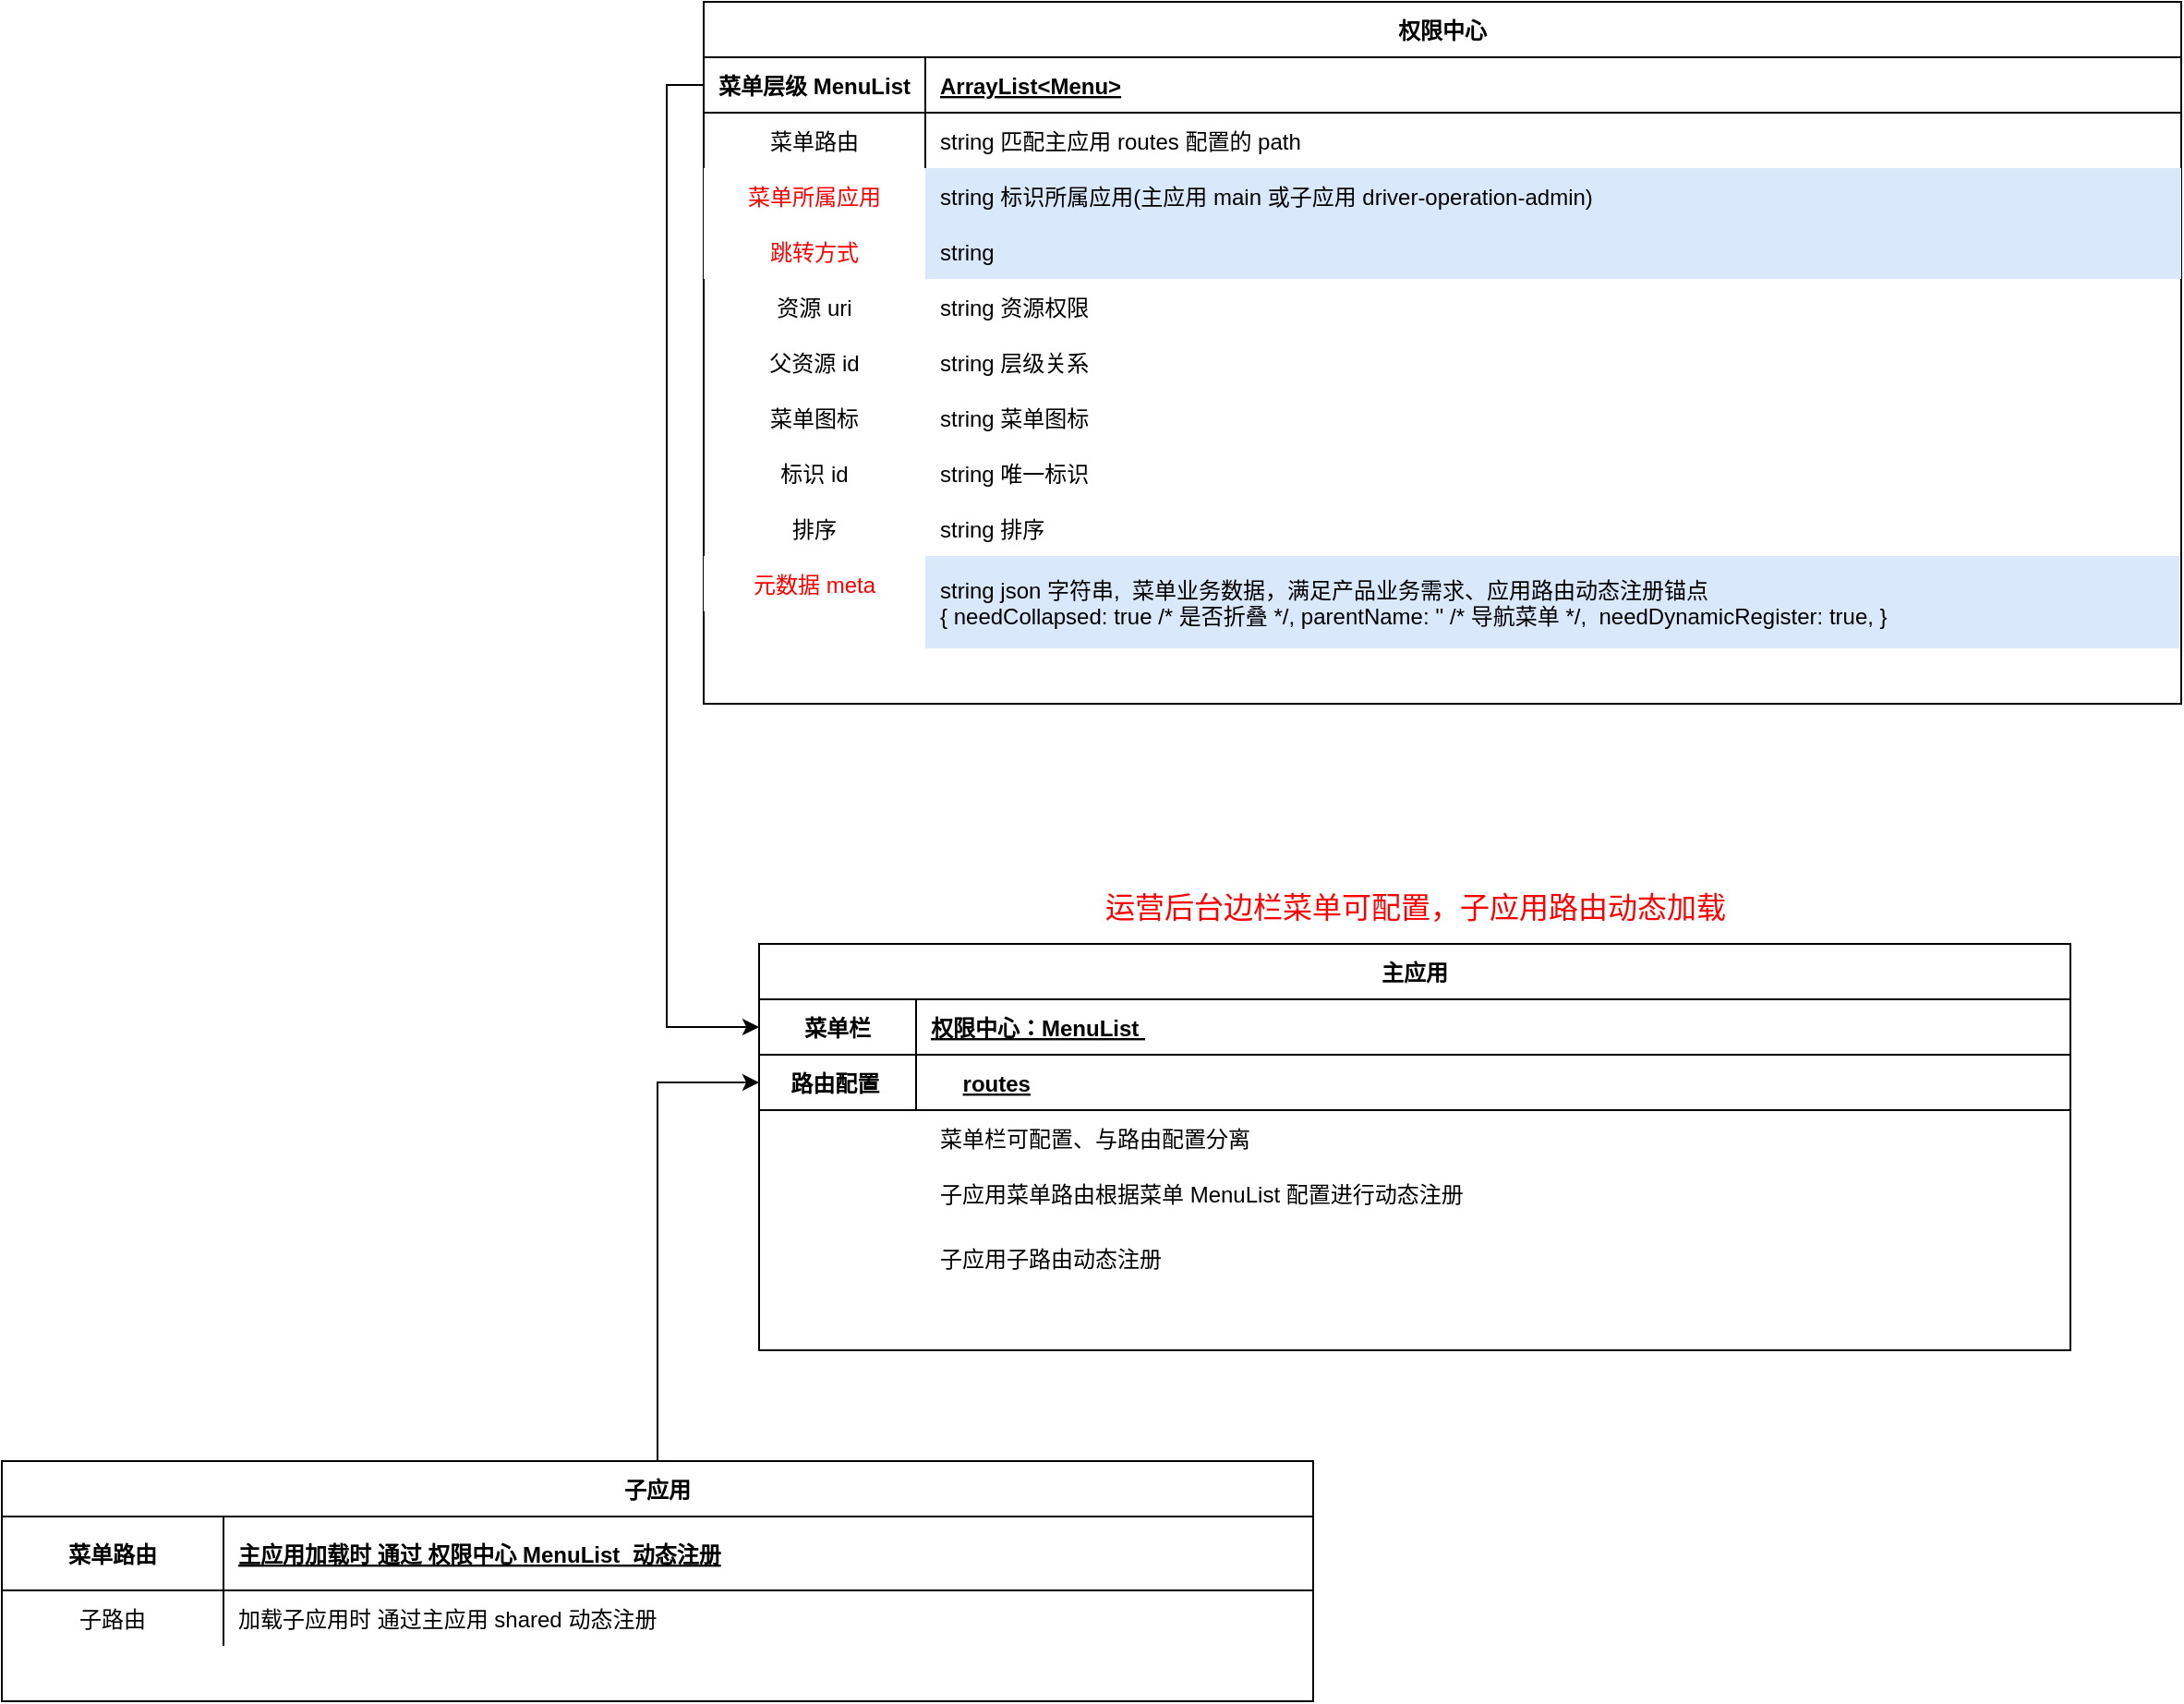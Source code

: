<mxfile version="14.1.8" type="github">
  <diagram id="R2lEEEUBdFMjLlhIrx00" name="Page-1">
    <mxGraphModel dx="2272" dy="1862" grid="1" gridSize="10" guides="1" tooltips="1" connect="1" arrows="1" fold="1" page="1" pageScale="1" pageWidth="850" pageHeight="1100" math="0" shadow="0" extFonts="Permanent Marker^https://fonts.googleapis.com/css?family=Permanent+Marker">
      <root>
        <mxCell id="0" />
        <mxCell id="1" parent="0" />
        <mxCell id="C-vyLk0tnHw3VtMMgP7b-2" value="权限中心" style="shape=table;startSize=30;container=1;collapsible=1;childLayout=tableLayout;fixedRows=1;rowLines=0;fontStyle=1;align=center;resizeLast=1;" parent="1" vertex="1">
          <mxGeometry x="190" y="-130" width="800" height="380" as="geometry">
            <mxRectangle x="250" y="20" width="80" height="30" as="alternateBounds" />
          </mxGeometry>
        </mxCell>
        <mxCell id="C-vyLk0tnHw3VtMMgP7b-3" value="" style="shape=partialRectangle;collapsible=0;dropTarget=0;pointerEvents=0;fillColor=none;points=[[0,0.5],[1,0.5]];portConstraint=eastwest;top=0;left=0;right=0;bottom=1;" parent="C-vyLk0tnHw3VtMMgP7b-2" vertex="1">
          <mxGeometry y="30" width="800" height="30" as="geometry" />
        </mxCell>
        <mxCell id="C-vyLk0tnHw3VtMMgP7b-4" value="菜单层级 MenuList" style="shape=partialRectangle;overflow=hidden;connectable=0;fillColor=none;top=0;left=0;bottom=0;right=0;fontStyle=1;" parent="C-vyLk0tnHw3VtMMgP7b-3" vertex="1">
          <mxGeometry width="120" height="30" as="geometry" />
        </mxCell>
        <mxCell id="C-vyLk0tnHw3VtMMgP7b-5" value="ArrayList&lt;Menu&gt;" style="shape=partialRectangle;overflow=hidden;connectable=0;fillColor=none;top=0;left=0;bottom=0;right=0;align=left;spacingLeft=6;fontStyle=5;" parent="C-vyLk0tnHw3VtMMgP7b-3" vertex="1">
          <mxGeometry x="120" width="680" height="30" as="geometry" />
        </mxCell>
        <mxCell id="C-vyLk0tnHw3VtMMgP7b-6" value="" style="shape=partialRectangle;collapsible=0;dropTarget=0;pointerEvents=0;fillColor=none;points=[[0,0.5],[1,0.5]];portConstraint=eastwest;top=0;left=0;right=0;bottom=0;" parent="C-vyLk0tnHw3VtMMgP7b-2" vertex="1">
          <mxGeometry y="60" width="800" height="30" as="geometry" />
        </mxCell>
        <mxCell id="C-vyLk0tnHw3VtMMgP7b-7" value="菜单路由" style="shape=partialRectangle;overflow=hidden;connectable=0;fillColor=none;top=0;left=0;bottom=0;right=0;" parent="C-vyLk0tnHw3VtMMgP7b-6" vertex="1">
          <mxGeometry width="120" height="30" as="geometry" />
        </mxCell>
        <mxCell id="C-vyLk0tnHw3VtMMgP7b-8" value="string 匹配主应用 routes 配置的 path" style="shape=partialRectangle;overflow=hidden;connectable=0;fillColor=none;top=0;left=0;bottom=0;right=0;align=left;spacingLeft=6;" parent="C-vyLk0tnHw3VtMMgP7b-6" vertex="1">
          <mxGeometry x="120" width="680" height="30" as="geometry" />
        </mxCell>
        <mxCell id="C-vyLk0tnHw3VtMMgP7b-9" value="" style="shape=partialRectangle;collapsible=0;dropTarget=0;pointerEvents=0;fillColor=none;points=[[0,0.5],[1,0.5]];portConstraint=eastwest;top=0;left=0;right=0;bottom=0;" parent="C-vyLk0tnHw3VtMMgP7b-2" vertex="1">
          <mxGeometry y="90" width="800" height="30" as="geometry" />
        </mxCell>
        <mxCell id="C-vyLk0tnHw3VtMMgP7b-10" value="菜单所属应用" style="shape=partialRectangle;overflow=hidden;connectable=0;top=0;left=0;bottom=0;right=0;fontColor=#FF0000;" parent="C-vyLk0tnHw3VtMMgP7b-9" vertex="1">
          <mxGeometry width="120" height="30" as="geometry" />
        </mxCell>
        <mxCell id="C-vyLk0tnHw3VtMMgP7b-11" value="string 标识所属应用(主应用 main 或子应用 driver-operation-admin)" style="shape=partialRectangle;overflow=hidden;connectable=0;fillColor=#dae8fc;top=0;left=0;bottom=0;right=0;align=left;spacingLeft=6;strokeColor=#6c8ebf;" parent="C-vyLk0tnHw3VtMMgP7b-9" vertex="1">
          <mxGeometry x="120" width="680" height="30" as="geometry" />
        </mxCell>
        <mxCell id="7Rz808iZeAlJb5CyyVep-32" style="edgeStyle=orthogonalEdgeStyle;rounded=0;orthogonalLoop=1;jettySize=auto;html=1;entryX=0;entryY=0.5;entryDx=0;entryDy=0;fontColor=#FF0000;" edge="1" parent="1" source="C-vyLk0tnHw3VtMMgP7b-13" target="7Rz808iZeAlJb5CyyVep-21">
          <mxGeometry relative="1" as="geometry" />
        </mxCell>
        <mxCell id="C-vyLk0tnHw3VtMMgP7b-13" value="子应用" style="shape=table;startSize=30;container=1;collapsible=1;childLayout=tableLayout;fixedRows=1;rowLines=0;fontStyle=1;align=center;resizeLast=1;" parent="1" vertex="1">
          <mxGeometry x="-190" y="660" width="710" height="130" as="geometry" />
        </mxCell>
        <mxCell id="C-vyLk0tnHw3VtMMgP7b-14" value="" style="shape=partialRectangle;collapsible=0;dropTarget=0;pointerEvents=0;fillColor=none;points=[[0,0.5],[1,0.5]];portConstraint=eastwest;top=0;left=0;right=0;bottom=1;" parent="C-vyLk0tnHw3VtMMgP7b-13" vertex="1">
          <mxGeometry y="30" width="710" height="40" as="geometry" />
        </mxCell>
        <mxCell id="C-vyLk0tnHw3VtMMgP7b-15" value="菜单路由" style="shape=partialRectangle;overflow=hidden;connectable=0;fillColor=none;top=0;left=0;bottom=0;right=0;fontStyle=1;" parent="C-vyLk0tnHw3VtMMgP7b-14" vertex="1">
          <mxGeometry width="120" height="40" as="geometry" />
        </mxCell>
        <mxCell id="C-vyLk0tnHw3VtMMgP7b-16" value="主应用加载时 通过 权限中心 MenuList  动态注册" style="shape=partialRectangle;overflow=hidden;connectable=0;fillColor=none;top=0;left=0;bottom=0;right=0;align=left;spacingLeft=6;fontStyle=5;" parent="C-vyLk0tnHw3VtMMgP7b-14" vertex="1">
          <mxGeometry x="120" width="590" height="40" as="geometry" />
        </mxCell>
        <mxCell id="C-vyLk0tnHw3VtMMgP7b-17" value="" style="shape=partialRectangle;collapsible=0;dropTarget=0;pointerEvents=0;fillColor=none;points=[[0,0.5],[1,0.5]];portConstraint=eastwest;top=0;left=0;right=0;bottom=0;" parent="C-vyLk0tnHw3VtMMgP7b-13" vertex="1">
          <mxGeometry y="70" width="710" height="30" as="geometry" />
        </mxCell>
        <mxCell id="C-vyLk0tnHw3VtMMgP7b-18" value="子路由" style="shape=partialRectangle;overflow=hidden;connectable=0;fillColor=none;top=0;left=0;bottom=0;right=0;" parent="C-vyLk0tnHw3VtMMgP7b-17" vertex="1">
          <mxGeometry width="120" height="30" as="geometry" />
        </mxCell>
        <mxCell id="C-vyLk0tnHw3VtMMgP7b-19" value="加载子应用时 通过主应用 shared 动态注册" style="shape=partialRectangle;overflow=hidden;connectable=0;fillColor=none;top=0;left=0;bottom=0;right=0;align=left;spacingLeft=6;" parent="C-vyLk0tnHw3VtMMgP7b-17" vertex="1">
          <mxGeometry x="120" width="590" height="30" as="geometry" />
        </mxCell>
        <mxCell id="C-vyLk0tnHw3VtMMgP7b-23" value="主应用" style="shape=table;startSize=30;container=1;collapsible=1;childLayout=tableLayout;fixedRows=1;rowLines=0;fontStyle=1;align=center;resizeLast=1;" parent="1" vertex="1">
          <mxGeometry x="220" y="380" width="710" height="220" as="geometry" />
        </mxCell>
        <mxCell id="C-vyLk0tnHw3VtMMgP7b-24" value="" style="shape=partialRectangle;collapsible=0;dropTarget=0;pointerEvents=0;fillColor=none;points=[[0,0.5],[1,0.5]];portConstraint=eastwest;top=0;left=0;right=0;bottom=1;" parent="C-vyLk0tnHw3VtMMgP7b-23" vertex="1">
          <mxGeometry y="30" width="710" height="30" as="geometry" />
        </mxCell>
        <mxCell id="C-vyLk0tnHw3VtMMgP7b-25" value="菜单栏" style="shape=partialRectangle;overflow=hidden;connectable=0;fillColor=none;top=0;left=0;bottom=0;right=0;fontStyle=1;" parent="C-vyLk0tnHw3VtMMgP7b-24" vertex="1">
          <mxGeometry width="85" height="30" as="geometry" />
        </mxCell>
        <mxCell id="C-vyLk0tnHw3VtMMgP7b-26" value="权限中心：MenuList " style="shape=partialRectangle;overflow=hidden;connectable=0;fillColor=none;top=0;left=0;bottom=0;right=0;align=left;spacingLeft=6;fontStyle=5;" parent="C-vyLk0tnHw3VtMMgP7b-24" vertex="1">
          <mxGeometry x="85" width="625" height="30" as="geometry" />
        </mxCell>
        <mxCell id="C-vyLk0tnHw3VtMMgP7b-27" value="" style="shape=partialRectangle;collapsible=0;dropTarget=0;pointerEvents=0;fillColor=none;points=[[0,0.5],[1,0.5]];portConstraint=eastwest;top=0;left=0;right=0;bottom=0;" parent="C-vyLk0tnHw3VtMMgP7b-23" vertex="1">
          <mxGeometry y="60" width="710" height="30" as="geometry" />
        </mxCell>
        <mxCell id="C-vyLk0tnHw3VtMMgP7b-28" value="" style="shape=partialRectangle;overflow=hidden;connectable=0;fillColor=none;top=0;left=0;bottom=0;right=0;" parent="C-vyLk0tnHw3VtMMgP7b-27" vertex="1">
          <mxGeometry width="85" height="30" as="geometry" />
        </mxCell>
        <mxCell id="C-vyLk0tnHw3VtMMgP7b-29" value="" style="shape=partialRectangle;overflow=hidden;connectable=0;fillColor=none;top=0;left=0;bottom=0;right=0;align=left;spacingLeft=6;" parent="C-vyLk0tnHw3VtMMgP7b-27" vertex="1">
          <mxGeometry x="85" width="625" height="30" as="geometry" />
        </mxCell>
        <mxCell id="7Rz808iZeAlJb5CyyVep-3" style="edgeStyle=orthogonalEdgeStyle;rounded=0;orthogonalLoop=1;jettySize=auto;html=1;exitX=0;exitY=0.5;exitDx=0;exitDy=0;entryX=0;entryY=0.5;entryDx=0;entryDy=0;" edge="1" parent="1" source="C-vyLk0tnHw3VtMMgP7b-3" target="C-vyLk0tnHw3VtMMgP7b-24">
          <mxGeometry relative="1" as="geometry" />
        </mxCell>
        <mxCell id="7Rz808iZeAlJb5CyyVep-5" value="跳转方式" style="shape=partialRectangle;overflow=hidden;connectable=0;top=0;left=0;bottom=0;right=0;fontColor=#FF0000;" vertex="1" parent="1">
          <mxGeometry x="190" y="-10" width="120" height="30" as="geometry" />
        </mxCell>
        <mxCell id="7Rz808iZeAlJb5CyyVep-6" value="资源 uri" style="shape=partialRectangle;overflow=hidden;connectable=0;fillColor=none;top=0;left=0;bottom=0;right=0;" vertex="1" parent="1">
          <mxGeometry x="190" y="20" width="120" height="30" as="geometry" />
        </mxCell>
        <mxCell id="7Rz808iZeAlJb5CyyVep-7" value="父资源 id" style="shape=partialRectangle;overflow=hidden;connectable=0;fillColor=none;top=0;left=0;bottom=0;right=0;" vertex="1" parent="1">
          <mxGeometry x="190" y="50" width="120" height="30" as="geometry" />
        </mxCell>
        <mxCell id="7Rz808iZeAlJb5CyyVep-8" value="菜单图标" style="shape=partialRectangle;overflow=hidden;connectable=0;fillColor=none;top=0;left=0;bottom=0;right=0;" vertex="1" parent="1">
          <mxGeometry x="190" y="80" width="120" height="30" as="geometry" />
        </mxCell>
        <mxCell id="7Rz808iZeAlJb5CyyVep-9" value="标识 id" style="shape=partialRectangle;overflow=hidden;connectable=0;fillColor=none;top=0;left=0;bottom=0;right=0;" vertex="1" parent="1">
          <mxGeometry x="190" y="110" width="120" height="30" as="geometry" />
        </mxCell>
        <mxCell id="7Rz808iZeAlJb5CyyVep-11" value="string " style="shape=partialRectangle;overflow=hidden;connectable=0;fillColor=#dae8fc;top=0;left=0;bottom=0;right=0;align=left;spacingLeft=6;strokeColor=#6c8ebf;" vertex="1" parent="1">
          <mxGeometry x="310" y="-10" width="680" height="30" as="geometry" />
        </mxCell>
        <mxCell id="7Rz808iZeAlJb5CyyVep-12" value="string 资源权限" style="shape=partialRectangle;overflow=hidden;connectable=0;fillColor=none;top=0;left=0;bottom=0;right=0;align=left;spacingLeft=6;" vertex="1" parent="1">
          <mxGeometry x="310" y="20" width="460" height="30" as="geometry" />
        </mxCell>
        <mxCell id="7Rz808iZeAlJb5CyyVep-13" value="string 层级关系" style="shape=partialRectangle;overflow=hidden;connectable=0;fillColor=none;top=0;left=0;bottom=0;right=0;align=left;spacingLeft=6;" vertex="1" parent="1">
          <mxGeometry x="310" y="50" width="460" height="30" as="geometry" />
        </mxCell>
        <mxCell id="7Rz808iZeAlJb5CyyVep-14" value="string 菜单图标" style="shape=partialRectangle;overflow=hidden;connectable=0;fillColor=none;top=0;left=0;bottom=0;right=0;align=left;spacingLeft=6;" vertex="1" parent="1">
          <mxGeometry x="310" y="80" width="460" height="30" as="geometry" />
        </mxCell>
        <mxCell id="7Rz808iZeAlJb5CyyVep-15" value="string 唯一标识" style="shape=partialRectangle;overflow=hidden;connectable=0;fillColor=none;top=0;left=0;bottom=0;right=0;align=left;spacingLeft=6;" vertex="1" parent="1">
          <mxGeometry x="310" y="110" width="460" height="30" as="geometry" />
        </mxCell>
        <mxCell id="7Rz808iZeAlJb5CyyVep-16" value="排序" style="shape=partialRectangle;overflow=hidden;connectable=0;fillColor=none;top=0;left=0;bottom=0;right=0;" vertex="1" parent="1">
          <mxGeometry x="190" y="140" width="120" height="30" as="geometry" />
        </mxCell>
        <mxCell id="7Rz808iZeAlJb5CyyVep-17" value="string 排序" style="shape=partialRectangle;overflow=hidden;connectable=0;fillColor=none;top=0;left=0;bottom=0;right=0;align=left;spacingLeft=6;" vertex="1" parent="1">
          <mxGeometry x="310" y="140" width="460" height="30" as="geometry" />
        </mxCell>
        <mxCell id="7Rz808iZeAlJb5CyyVep-18" value="元数据 meta" style="shape=partialRectangle;overflow=hidden;connectable=0;top=0;left=0;bottom=0;right=0;fontColor=#FF0000;" vertex="1" parent="1">
          <mxGeometry x="190" y="170" width="120" height="30" as="geometry" />
        </mxCell>
        <mxCell id="7Rz808iZeAlJb5CyyVep-19" value="string json 字符串,  菜单业务数据，满足产品业务需求、应用路由动态注册锚点&#xa;{ needCollapsed: true /* 是否折叠 */, parentName: &#39;&#39; /* 导航菜单 */,  needDynamicRegister: true, }" style="shape=partialRectangle;overflow=hidden;connectable=0;fillColor=#dae8fc;top=0;left=0;bottom=0;right=0;align=left;spacingLeft=6;strokeColor=#6c8ebf;" vertex="1" parent="1">
          <mxGeometry x="310" y="170" width="679" height="50" as="geometry" />
        </mxCell>
        <mxCell id="7Rz808iZeAlJb5CyyVep-21" value="" style="shape=partialRectangle;collapsible=0;dropTarget=0;pointerEvents=0;fillColor=none;points=[[0,0.5],[1,0.5]];portConstraint=eastwest;top=0;left=0;right=0;bottom=1;" vertex="1" parent="1">
          <mxGeometry x="220" y="440" width="710" height="30" as="geometry" />
        </mxCell>
        <mxCell id="7Rz808iZeAlJb5CyyVep-22" value="路由配置" style="shape=partialRectangle;overflow=hidden;connectable=0;fillColor=none;top=0;left=0;bottom=0;right=0;fontStyle=1;" vertex="1" parent="7Rz808iZeAlJb5CyyVep-21">
          <mxGeometry x="-10" width="102.288" height="30" as="geometry" />
        </mxCell>
        <mxCell id="7Rz808iZeAlJb5CyyVep-23" value="routes" style="shape=partialRectangle;overflow=hidden;connectable=0;fillColor=none;top=0;left=0;bottom=0;right=0;align=left;spacingLeft=6;fontStyle=5;" vertex="1" parent="7Rz808iZeAlJb5CyyVep-21">
          <mxGeometry x="102.288" width="607.712" height="30" as="geometry" />
        </mxCell>
        <mxCell id="7Rz808iZeAlJb5CyyVep-24" value="" style="shape=partialRectangle;overflow=hidden;connectable=0;fillColor=none;top=0;left=0;bottom=0;right=0;" vertex="1" parent="1">
          <mxGeometry x="220" y="480" width="90" height="30" as="geometry" />
        </mxCell>
        <mxCell id="7Rz808iZeAlJb5CyyVep-25" value="菜单栏可配置、与路由配置分离" style="shape=partialRectangle;overflow=hidden;connectable=0;fillColor=none;top=0;left=0;bottom=0;right=0;align=left;spacingLeft=6;" vertex="1" parent="1">
          <mxGeometry x="310" y="470" width="460" height="30" as="geometry" />
        </mxCell>
        <mxCell id="7Rz808iZeAlJb5CyyVep-26" value="子应用菜单路由根据菜单 MenuList 配置进行动态注册" style="shape=partialRectangle;overflow=hidden;connectable=0;fillColor=none;top=0;left=0;bottom=0;right=0;align=left;spacingLeft=6;" vertex="1" parent="1">
          <mxGeometry x="310" y="500" width="460" height="30" as="geometry" />
        </mxCell>
        <mxCell id="7Rz808iZeAlJb5CyyVep-28" value="子应用子路由动态注册" style="shape=partialRectangle;overflow=hidden;connectable=0;fillColor=none;top=0;left=0;bottom=0;right=0;align=left;spacingLeft=6;" vertex="1" parent="1">
          <mxGeometry x="310" y="535" width="460" height="30" as="geometry" />
        </mxCell>
        <mxCell id="7Rz808iZeAlJb5CyyVep-34" value="&lt;font style=&quot;font-size: 16px&quot;&gt;运营后台边栏菜单可配置，子应用路由动态加载&lt;/font&gt;" style="text;html=1;resizable=0;autosize=1;align=center;verticalAlign=middle;points=[];fillColor=none;strokeColor=none;rounded=0;fontColor=#FF0000;" vertex="1" parent="1">
          <mxGeometry x="400" y="350" width="350" height="20" as="geometry" />
        </mxCell>
      </root>
    </mxGraphModel>
  </diagram>
</mxfile>
